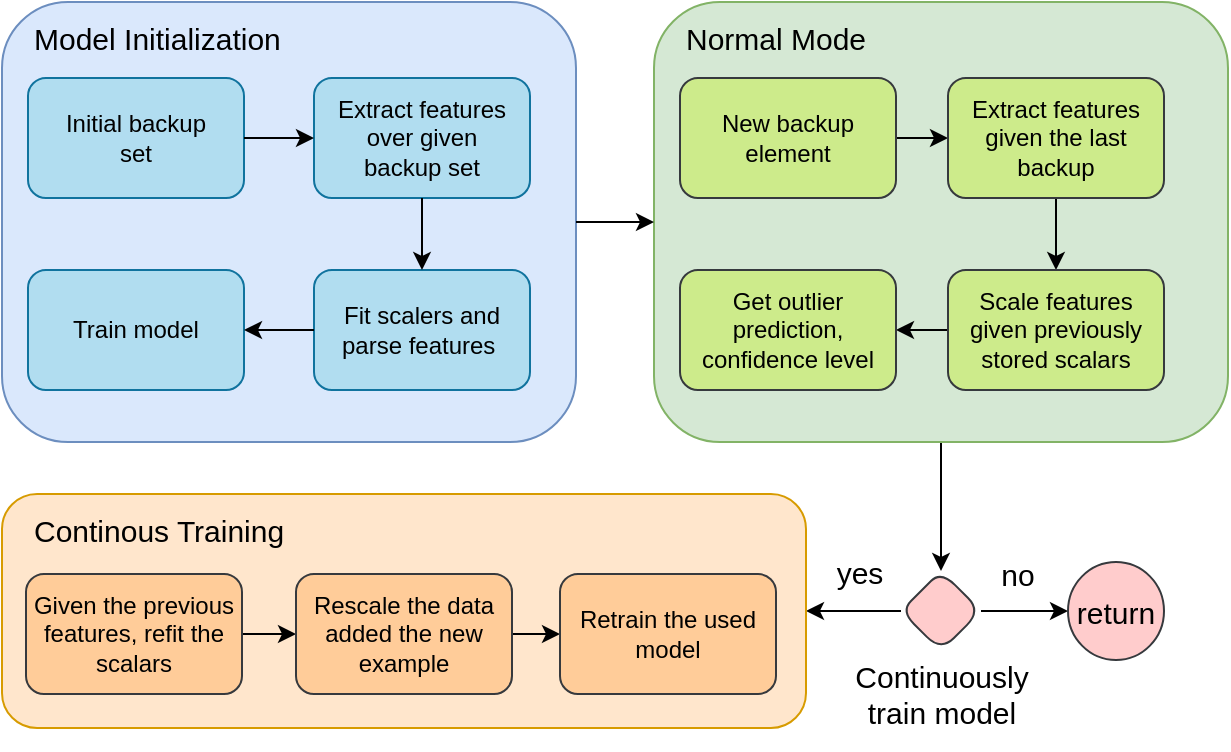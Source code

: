 <mxfile version="14.5.1" type="device"><diagram id="NBUpToc_9c5yiHeH9iv7" name="Page-1"><mxGraphModel dx="1072" dy="864" grid="0" gridSize="10" guides="1" tooltips="1" connect="1" arrows="1" fold="1" page="0" pageScale="1" pageWidth="827" pageHeight="1169" math="0" shadow="0"><root><mxCell id="0"/><mxCell id="1" parent="0"/><mxCell id="z-KDc5eYnbxj2m5-djoT-17" value="" style="group" parent="1" vertex="1" connectable="0"><mxGeometry x="61" y="169" width="344" height="220" as="geometry"/></mxCell><mxCell id="z-KDc5eYnbxj2m5-djoT-8" value="Model Initialization" style="rounded=1;whiteSpace=wrap;html=1;fillColor=#dae8fc;strokeColor=#6c8ebf;fontSize=15;align=left;verticalAlign=top;spacing=5;spacingLeft=11;" parent="z-KDc5eYnbxj2m5-djoT-17" vertex="1"><mxGeometry width="287" height="220" as="geometry"/></mxCell><mxCell id="z-KDc5eYnbxj2m5-djoT-9" value="Initial backup &lt;br&gt;set" style="rounded=1;whiteSpace=wrap;html=1;fillColor=#b1ddf0;strokeColor=#10739e;fontSize=12;" parent="z-KDc5eYnbxj2m5-djoT-17" vertex="1"><mxGeometry x="13" y="38" width="108" height="60" as="geometry"/></mxCell><mxCell id="z-KDc5eYnbxj2m5-djoT-11" value="Extract features over given &lt;br&gt;backup set" style="rounded=1;whiteSpace=wrap;html=1;fillColor=#b1ddf0;strokeColor=#10739e;fontSize=12;" parent="z-KDc5eYnbxj2m5-djoT-17" vertex="1"><mxGeometry x="156" y="38" width="108" height="60" as="geometry"/></mxCell><mxCell id="z-KDc5eYnbxj2m5-djoT-12" value="" style="edgeStyle=orthogonalEdgeStyle;rounded=0;orthogonalLoop=1;jettySize=auto;html=1;fontSize=15;" parent="z-KDc5eYnbxj2m5-djoT-17" source="z-KDc5eYnbxj2m5-djoT-9" target="z-KDc5eYnbxj2m5-djoT-11" edge="1"><mxGeometry relative="1" as="geometry"/></mxCell><mxCell id="z-KDc5eYnbxj2m5-djoT-13" value="Fit scalers and parse features&amp;nbsp;" style="rounded=1;whiteSpace=wrap;html=1;fillColor=#b1ddf0;strokeColor=#10739e;fontSize=12;" parent="z-KDc5eYnbxj2m5-djoT-17" vertex="1"><mxGeometry x="156" y="134" width="108" height="60" as="geometry"/></mxCell><mxCell id="z-KDc5eYnbxj2m5-djoT-14" value="" style="edgeStyle=orthogonalEdgeStyle;rounded=0;orthogonalLoop=1;jettySize=auto;html=1;fontSize=15;" parent="z-KDc5eYnbxj2m5-djoT-17" source="z-KDc5eYnbxj2m5-djoT-11" target="z-KDc5eYnbxj2m5-djoT-13" edge="1"><mxGeometry relative="1" as="geometry"/></mxCell><mxCell id="z-KDc5eYnbxj2m5-djoT-15" value="Train model" style="rounded=1;whiteSpace=wrap;html=1;fillColor=#b1ddf0;strokeColor=#10739e;fontSize=12;" parent="z-KDc5eYnbxj2m5-djoT-17" vertex="1"><mxGeometry x="13" y="134" width="108" height="60" as="geometry"/></mxCell><mxCell id="z-KDc5eYnbxj2m5-djoT-16" value="" style="edgeStyle=orthogonalEdgeStyle;rounded=0;orthogonalLoop=1;jettySize=auto;html=1;fontSize=15;" parent="z-KDc5eYnbxj2m5-djoT-17" source="z-KDc5eYnbxj2m5-djoT-13" target="z-KDc5eYnbxj2m5-djoT-15" edge="1"><mxGeometry relative="1" as="geometry"/></mxCell><mxCell id="z-KDc5eYnbxj2m5-djoT-28" value="" style="edgeStyle=orthogonalEdgeStyle;rounded=0;orthogonalLoop=1;jettySize=auto;html=1;fontSize=12;" parent="1" source="z-KDc5eYnbxj2m5-djoT-18" target="z-KDc5eYnbxj2m5-djoT-27" edge="1"><mxGeometry relative="1" as="geometry"/></mxCell><mxCell id="z-KDc5eYnbxj2m5-djoT-18" value="Normal Mode" style="rounded=1;whiteSpace=wrap;html=1;fillColor=#d5e8d4;strokeColor=#82b366;fontSize=15;align=left;verticalAlign=top;spacing=5;spacingLeft=11;" parent="1" vertex="1"><mxGeometry x="387" y="169" width="287" height="220" as="geometry"/></mxCell><mxCell id="z-KDc5eYnbxj2m5-djoT-19" value="" style="edgeStyle=orthogonalEdgeStyle;rounded=0;orthogonalLoop=1;jettySize=auto;html=1;fontSize=15;" parent="1" source="z-KDc5eYnbxj2m5-djoT-8" target="z-KDc5eYnbxj2m5-djoT-18" edge="1"><mxGeometry relative="1" as="geometry"/></mxCell><mxCell id="z-KDc5eYnbxj2m5-djoT-22" value="" style="edgeStyle=orthogonalEdgeStyle;rounded=0;orthogonalLoop=1;jettySize=auto;html=1;fontSize=15;" parent="1" source="z-KDc5eYnbxj2m5-djoT-20" target="z-KDc5eYnbxj2m5-djoT-21" edge="1"><mxGeometry relative="1" as="geometry"/></mxCell><mxCell id="z-KDc5eYnbxj2m5-djoT-20" value="New backup element" style="rounded=1;whiteSpace=wrap;html=1;fillColor=#cdeb8b;strokeColor=#36393d;fontSize=12;" parent="1" vertex="1"><mxGeometry x="400" y="207" width="108" height="60" as="geometry"/></mxCell><mxCell id="z-KDc5eYnbxj2m5-djoT-24" value="" style="edgeStyle=orthogonalEdgeStyle;rounded=0;orthogonalLoop=1;jettySize=auto;html=1;fontSize=15;" parent="1" source="z-KDc5eYnbxj2m5-djoT-21" target="z-KDc5eYnbxj2m5-djoT-23" edge="1"><mxGeometry relative="1" as="geometry"/></mxCell><mxCell id="z-KDc5eYnbxj2m5-djoT-21" value="Extract features given the last backup" style="rounded=1;whiteSpace=wrap;html=1;fillColor=#cdeb8b;strokeColor=#36393d;fontSize=12;" parent="1" vertex="1"><mxGeometry x="534" y="207" width="108" height="60" as="geometry"/></mxCell><mxCell id="z-KDc5eYnbxj2m5-djoT-26" value="" style="edgeStyle=orthogonalEdgeStyle;rounded=0;orthogonalLoop=1;jettySize=auto;html=1;fontSize=12;" parent="1" source="z-KDc5eYnbxj2m5-djoT-23" target="z-KDc5eYnbxj2m5-djoT-25" edge="1"><mxGeometry relative="1" as="geometry"/></mxCell><mxCell id="z-KDc5eYnbxj2m5-djoT-23" value="Scale features given previously stored scalars" style="rounded=1;whiteSpace=wrap;html=1;fillColor=#cdeb8b;strokeColor=#36393d;fontSize=12;" parent="1" vertex="1"><mxGeometry x="534" y="303" width="108" height="60" as="geometry"/></mxCell><mxCell id="z-KDc5eYnbxj2m5-djoT-25" value="Get outlier prediction, confidence level" style="rounded=1;whiteSpace=wrap;html=1;fillColor=#cdeb8b;strokeColor=#36393d;fontSize=12;" parent="1" vertex="1"><mxGeometry x="400" y="303" width="108" height="60" as="geometry"/></mxCell><mxCell id="z-KDc5eYnbxj2m5-djoT-31" value="" style="edgeStyle=orthogonalEdgeStyle;rounded=0;orthogonalLoop=1;jettySize=auto;html=1;fontSize=12;" parent="1" source="z-KDc5eYnbxj2m5-djoT-27" target="z-KDc5eYnbxj2m5-djoT-30" edge="1"><mxGeometry relative="1" as="geometry"/></mxCell><mxCell id="z-KDc5eYnbxj2m5-djoT-38" style="edgeStyle=orthogonalEdgeStyle;rounded=0;orthogonalLoop=1;jettySize=auto;html=1;entryX=1;entryY=0.5;entryDx=0;entryDy=0;fontSize=12;" parent="1" source="z-KDc5eYnbxj2m5-djoT-27" target="z-KDc5eYnbxj2m5-djoT-32" edge="1"><mxGeometry relative="1" as="geometry"/></mxCell><mxCell id="z-KDc5eYnbxj2m5-djoT-27" value="" style="rhombus;whiteSpace=wrap;html=1;rounded=1;fontSize=15;align=left;verticalAlign=top;strokeColor=#36393d;fillColor=#ffcccc;spacing=5;spacingLeft=11;" parent="1" vertex="1"><mxGeometry x="510.5" y="453.5" width="40" height="40" as="geometry"/></mxCell><mxCell id="z-KDc5eYnbxj2m5-djoT-29" value="&lt;font face=&quot;helvetica&quot;&gt;&lt;span style=&quot;font-size: 15px&quot;&gt;Continuously &lt;br&gt;train model&lt;/span&gt;&lt;/font&gt;" style="text;whiteSpace=wrap;html=1;fontSize=12;align=center;verticalAlign=middle;" parent="1" vertex="1"><mxGeometry x="460.75" y="486" width="139.5" height="57" as="geometry"/></mxCell><mxCell id="z-KDc5eYnbxj2m5-djoT-30" value="return" style="ellipse;whiteSpace=wrap;html=1;rounded=1;fontSize=15;align=center;verticalAlign=middle;strokeColor=#36393d;fillColor=#ffcccc;spacing=0;spacingLeft=0;" parent="1" vertex="1"><mxGeometry x="594" y="449" width="48" height="49" as="geometry"/></mxCell><mxCell id="z-KDc5eYnbxj2m5-djoT-32" value="Continous Training" style="rounded=1;whiteSpace=wrap;html=1;fillColor=#ffe6cc;strokeColor=#d79b00;fontSize=15;align=left;verticalAlign=top;spacing=5;spacingLeft=11;" parent="1" vertex="1"><mxGeometry x="61" y="415" width="402" height="117" as="geometry"/></mxCell><mxCell id="z-KDc5eYnbxj2m5-djoT-35" value="" style="edgeStyle=orthogonalEdgeStyle;rounded=0;orthogonalLoop=1;jettySize=auto;html=1;fontSize=12;" parent="1" source="z-KDc5eYnbxj2m5-djoT-33" target="z-KDc5eYnbxj2m5-djoT-34" edge="1"><mxGeometry relative="1" as="geometry"/></mxCell><mxCell id="z-KDc5eYnbxj2m5-djoT-33" value="Given the previous features, refit the scalars" style="rounded=1;whiteSpace=wrap;html=1;fillColor=#ffcc99;strokeColor=#36393d;fontSize=12;" parent="1" vertex="1"><mxGeometry x="73" y="455" width="108" height="60" as="geometry"/></mxCell><mxCell id="z-KDc5eYnbxj2m5-djoT-37" style="edgeStyle=orthogonalEdgeStyle;rounded=0;orthogonalLoop=1;jettySize=auto;html=1;entryX=0;entryY=0.5;entryDx=0;entryDy=0;fontSize=12;" parent="1" source="z-KDc5eYnbxj2m5-djoT-34" target="z-KDc5eYnbxj2m5-djoT-36" edge="1"><mxGeometry relative="1" as="geometry"/></mxCell><mxCell id="z-KDc5eYnbxj2m5-djoT-34" value="Rescale the data added the new example" style="rounded=1;whiteSpace=wrap;html=1;fillColor=#ffcc99;strokeColor=#36393d;fontSize=12;" parent="1" vertex="1"><mxGeometry x="208" y="455" width="108" height="60" as="geometry"/></mxCell><mxCell id="z-KDc5eYnbxj2m5-djoT-36" value="Retrain the used model" style="rounded=1;whiteSpace=wrap;html=1;fillColor=#ffcc99;strokeColor=#36393d;fontSize=12;" parent="1" vertex="1"><mxGeometry x="340" y="455" width="108" height="60" as="geometry"/></mxCell><mxCell id="z-KDc5eYnbxj2m5-djoT-39" value="&lt;font face=&quot;helvetica&quot;&gt;&lt;span style=&quot;font-size: 15px&quot;&gt;yes&lt;/span&gt;&lt;/font&gt;" style="text;whiteSpace=wrap;html=1;fontSize=12;align=center;verticalAlign=middle;" parent="1" vertex="1"><mxGeometry x="468.5" y="440" width="42" height="28" as="geometry"/></mxCell><mxCell id="z-KDc5eYnbxj2m5-djoT-40" value="&lt;font face=&quot;helvetica&quot;&gt;&lt;span style=&quot;font-size: 15px&quot;&gt;no&lt;/span&gt;&lt;/font&gt;" style="text;whiteSpace=wrap;html=1;fontSize=12;align=center;verticalAlign=middle;" parent="1" vertex="1"><mxGeometry x="548" y="441" width="42" height="28" as="geometry"/></mxCell></root></mxGraphModel></diagram></mxfile>